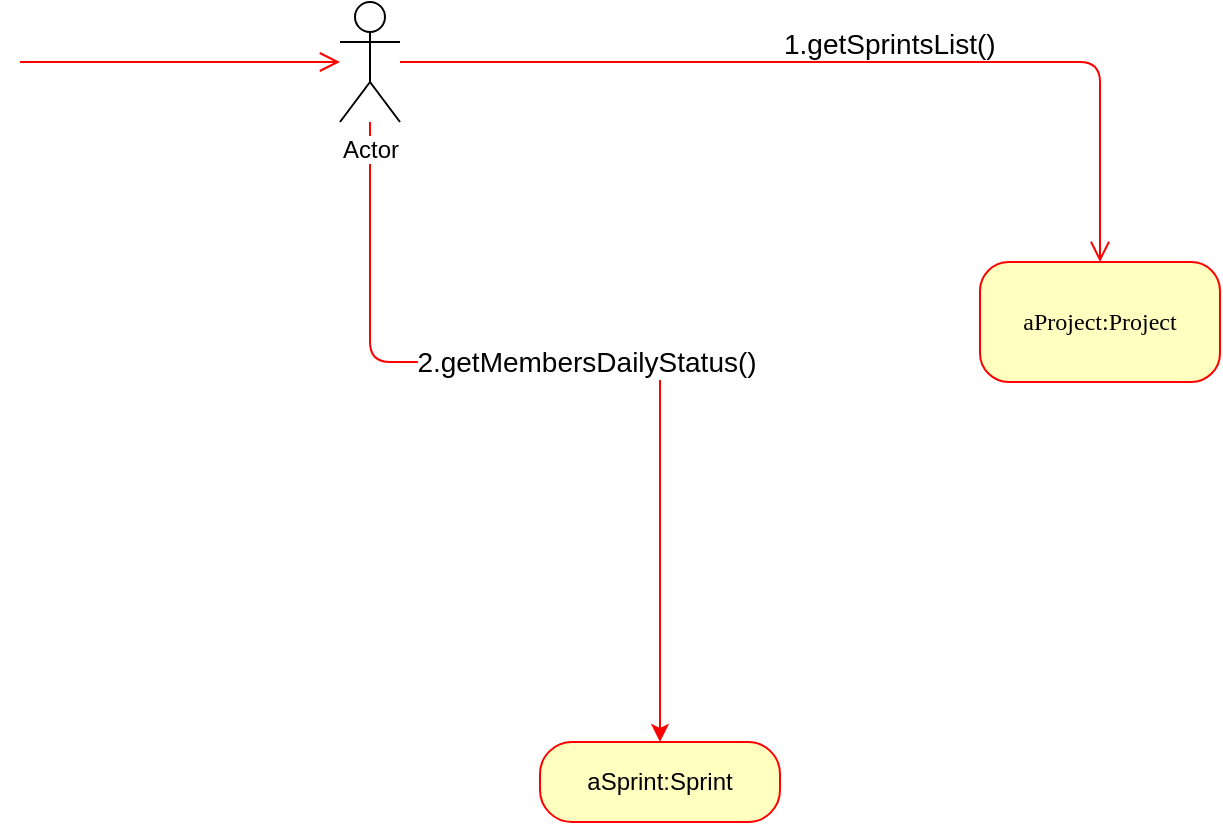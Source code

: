 <mxfile version="10.6.8" type="github"><diagram id="oOzh-PBplEwP9T-PeNFG" name="Page-1"><mxGraphModel dx="1394" dy="796" grid="1" gridSize="10" guides="1" tooltips="1" connect="1" arrows="1" fold="1" page="1" pageScale="1" pageWidth="827" pageHeight="1169" math="0" shadow="0"><root><mxCell id="0"/><mxCell id="1" parent="0"/><mxCell id="nfHSMkDRPJKALLmE5XPG-1" value="aProject:Project" style="rounded=1;whiteSpace=wrap;html=1;arcSize=24;fillColor=#ffffc0;strokeColor=#ff0000;shadow=0;comic=0;labelBackgroundColor=none;fontFamily=Verdana;fontSize=12;fontColor=#000000;align=center;" vertex="1" parent="1"><mxGeometry x="650" y="260" width="120" height="60" as="geometry"/></mxCell><mxCell id="nfHSMkDRPJKALLmE5XPG-2" style="edgeStyle=orthogonalEdgeStyle;html=1;labelBackgroundColor=none;endArrow=open;endSize=8;strokeColor=#ff0000;fontFamily=Verdana;fontSize=12;align=left;" edge="1" parent="1"><mxGeometry relative="1" as="geometry"><mxPoint x="330" y="160" as="targetPoint"/><mxPoint x="170" y="160" as="sourcePoint"/></mxGeometry></mxCell><mxCell id="nfHSMkDRPJKALLmE5XPG-3" style="edgeStyle=orthogonalEdgeStyle;html=1;labelBackgroundColor=none;endArrow=open;endSize=8;strokeColor=#ff0000;fontFamily=Verdana;fontSize=12;align=left;" edge="1" parent="1" target="nfHSMkDRPJKALLmE5XPG-1"><mxGeometry relative="1" as="geometry"><Array as="points"><mxPoint x="370" y="160"/><mxPoint x="490" y="160"/></Array><mxPoint x="360" y="160" as="sourcePoint"/><mxPoint x="460" y="170" as="targetPoint"/></mxGeometry></mxCell><mxCell id="nfHSMkDRPJKALLmE5XPG-4" value="2.getMembersDailyStatus() &lt;br&gt;" style="edgeStyle=orthogonalEdgeStyle;rounded=1;orthogonalLoop=1;jettySize=auto;html=1;entryX=0.5;entryY=0;entryDx=0;entryDy=0;strokeColor=#FF0000;fontSize=14;" edge="1" parent="1" source="nfHSMkDRPJKALLmE5XPG-5" target="nfHSMkDRPJKALLmE5XPG-8"><mxGeometry relative="1" as="geometry"><Array as="points"><mxPoint x="345" y="310"/><mxPoint x="490" y="310"/></Array></mxGeometry></mxCell><mxCell id="nfHSMkDRPJKALLmE5XPG-5" value="Actor" style="shape=umlActor;verticalLabelPosition=bottom;labelBackgroundColor=#ffffff;verticalAlign=top;html=1;outlineConnect=0;" vertex="1" parent="1"><mxGeometry x="330" y="130" width="30" height="60" as="geometry"/></mxCell><mxCell id="nfHSMkDRPJKALLmE5XPG-6" value="&lt;font style=&quot;font-size: 14px;&quot;&gt;1.getSprintsList()&lt;/font&gt;" style="text;html=1;resizable=0;points=[];autosize=1;align=left;verticalAlign=top;spacingTop=-4;fontSize=14;" vertex="1" parent="1"><mxGeometry x="550" y="140" width="90" height="20" as="geometry"/></mxCell><mxCell id="nfHSMkDRPJKALLmE5XPG-8" value="aSprint:Sprint" style="rounded=1;whiteSpace=wrap;html=1;arcSize=40;fontColor=#000000;fillColor=#ffffc0;strokeColor=#ff0000;" vertex="1" parent="1"><mxGeometry x="430" y="500" width="120" height="40" as="geometry"/></mxCell></root></mxGraphModel></diagram></mxfile>